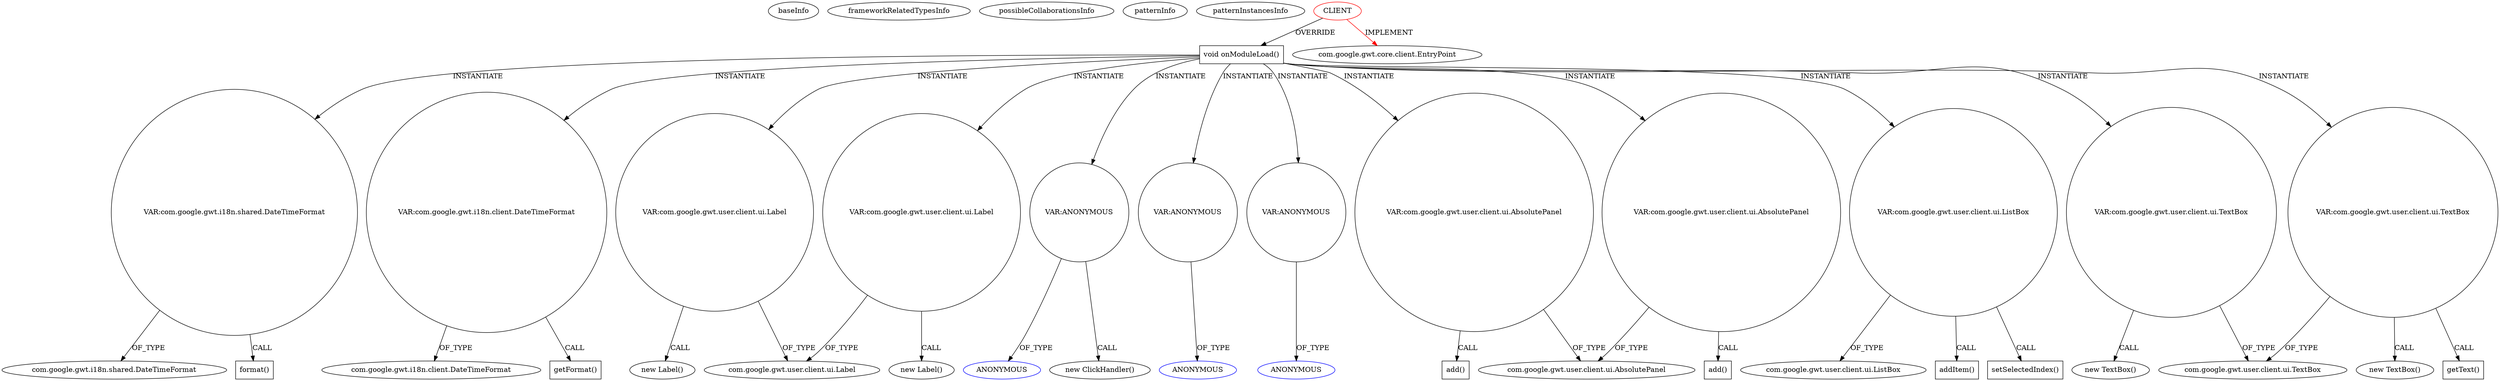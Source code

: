 digraph {
baseInfo[graphId=1133,category="pattern",isAnonymous=false,possibleRelation=false]
frameworkRelatedTypesInfo[0="com.google.gwt.core.client.EntryPoint"]
possibleCollaborationsInfo[]
patternInfo[frequency=2.0,patternRootClient=0]
patternInstancesInfo[0="nakaken0629-mezamashimailgwt~/nakaken0629-mezamashimailgwt/mezamashimailgwt-master/mezamashimailgwt/src/com/appspot/mezamashimailgwt/client/Mezamashimailgwt.java~Mezamashimailgwt~4116",1="coldplayguy-flight87~/coldplayguy-flight87/flight87-master/BookFlight/src/bookflight/client/BookFlight.java~BookFlight~1091"]
220[label="com.google.gwt.i18n.shared.DateTimeFormat",vertexType="FRAMEWORK_CLASS_TYPE",isFrameworkType=false]
218[label="VAR:com.google.gwt.i18n.shared.DateTimeFormat",vertexType="VARIABLE_EXPRESION",isFrameworkType=false,shape=circle]
219[label="format()",vertexType="INSIDE_CALL",isFrameworkType=false,shape=box]
2[label="void onModuleLoad()",vertexType="OVERRIDING_METHOD_DECLARATION",isFrameworkType=false,shape=box]
0[label="CLIENT",vertexType="ROOT_CLIENT_CLASS_DECLARATION",isFrameworkType=false,color=red]
210[label="VAR:com.google.gwt.i18n.client.DateTimeFormat",vertexType="VARIABLE_EXPRESION",isFrameworkType=false,shape=circle]
212[label="com.google.gwt.i18n.client.DateTimeFormat",vertexType="FRAMEWORK_CLASS_TYPE",isFrameworkType=false]
206[label="VAR:com.google.gwt.user.client.ui.Label",vertexType="VARIABLE_EXPRESION",isFrameworkType=false,shape=circle]
189[label="com.google.gwt.user.client.ui.Label",vertexType="FRAMEWORK_CLASS_TYPE",isFrameworkType=false]
226[label="VAR:com.google.gwt.user.client.ui.Label",vertexType="VARIABLE_EXPRESION",isFrameworkType=false,shape=circle]
211[label="getFormat()",vertexType="INSIDE_CALL",isFrameworkType=false,shape=box]
1[label="com.google.gwt.core.client.EntryPoint",vertexType="FRAMEWORK_INTERFACE_TYPE",isFrameworkType=false]
205[label="new Label()",vertexType="CONSTRUCTOR_CALL",isFrameworkType=false]
225[label="new Label()",vertexType="CONSTRUCTOR_CALL",isFrameworkType=false]
150[label="VAR:ANONYMOUS",vertexType="VARIABLE_EXPRESION",isFrameworkType=false,shape=circle]
151[label="ANONYMOUS",vertexType="REFERENCE_ANONYMOUS_DECLARATION",isFrameworkType=false,color=blue]
149[label="new ClickHandler()",vertexType="CONSTRUCTOR_CALL",isFrameworkType=false]
180[label="VAR:ANONYMOUS",vertexType="VARIABLE_EXPRESION",isFrameworkType=false,shape=circle]
181[label="ANONYMOUS",vertexType="REFERENCE_ANONYMOUS_DECLARATION",isFrameworkType=false,color=blue]
237[label="VAR:ANONYMOUS",vertexType="VARIABLE_EXPRESION",isFrameworkType=false,shape=circle]
238[label="ANONYMOUS",vertexType="REFERENCE_ANONYMOUS_DECLARATION",isFrameworkType=false,color=blue]
26[label="VAR:com.google.gwt.user.client.ui.AbsolutePanel",vertexType="VARIABLE_EXPRESION",isFrameworkType=false,shape=circle]
9[label="com.google.gwt.user.client.ui.AbsolutePanel",vertexType="FRAMEWORK_CLASS_TYPE",isFrameworkType=false]
27[label="add()",vertexType="INSIDE_CALL",isFrameworkType=false,shape=box]
18[label="VAR:com.google.gwt.user.client.ui.AbsolutePanel",vertexType="VARIABLE_EXPRESION",isFrameworkType=false,shape=circle]
19[label="add()",vertexType="INSIDE_CALL",isFrameworkType=false,shape=box]
50[label="VAR:com.google.gwt.user.client.ui.ListBox",vertexType="VARIABLE_EXPRESION",isFrameworkType=false,shape=circle]
51[label="com.google.gwt.user.client.ui.ListBox",vertexType="FRAMEWORK_CLASS_TYPE",isFrameworkType=false]
14[label="VAR:com.google.gwt.user.client.ui.TextBox",vertexType="VARIABLE_EXPRESION",isFrameworkType=false,shape=circle]
15[label="com.google.gwt.user.client.ui.TextBox",vertexType="FRAMEWORK_CLASS_TYPE",isFrameworkType=false]
13[label="new TextBox()",vertexType="CONSTRUCTOR_CALL",isFrameworkType=false]
32[label="VAR:com.google.gwt.user.client.ui.TextBox",vertexType="VARIABLE_EXPRESION",isFrameworkType=false,shape=circle]
31[label="new TextBox()",vertexType="CONSTRUCTOR_CALL",isFrameworkType=false]
53[label="addItem()",vertexType="INSIDE_CALL",isFrameworkType=false,shape=box]
55[label="setSelectedIndex()",vertexType="INSIDE_CALL",isFrameworkType=false,shape=box]
160[label="getText()",vertexType="INSIDE_CALL",isFrameworkType=false,shape=box]
2->237[label="INSTANTIATE"]
50->55[label="CALL"]
226->225[label="CALL"]
50->53[label="CALL"]
18->19[label="CALL"]
26->9[label="OF_TYPE"]
14->13[label="CALL"]
180->181[label="OF_TYPE"]
2->26[label="INSTANTIATE"]
14->15[label="OF_TYPE"]
32->15[label="OF_TYPE"]
32->31[label="CALL"]
0->1[label="IMPLEMENT",color=red]
0->2[label="OVERRIDE"]
2->50[label="INSTANTIATE"]
2->32[label="INSTANTIATE"]
237->238[label="OF_TYPE"]
218->219[label="CALL"]
218->220[label="OF_TYPE"]
26->27[label="CALL"]
210->212[label="OF_TYPE"]
2->226[label="INSTANTIATE"]
2->206[label="INSTANTIATE"]
18->9[label="OF_TYPE"]
150->151[label="OF_TYPE"]
2->150[label="INSTANTIATE"]
50->51[label="OF_TYPE"]
210->211[label="CALL"]
150->149[label="CALL"]
2->180[label="INSTANTIATE"]
2->210[label="INSTANTIATE"]
32->160[label="CALL"]
206->205[label="CALL"]
206->189[label="OF_TYPE"]
226->189[label="OF_TYPE"]
2->18[label="INSTANTIATE"]
2->218[label="INSTANTIATE"]
2->14[label="INSTANTIATE"]
}
